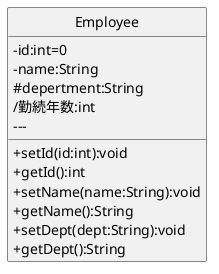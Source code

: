 @startuml
skinparam classAttributeIconSize 0
' class A <<stereotype>>{} 
' class B {
' - 属性１:int
' - 属性２:String
' }
' class C {
' ---
' + 操作１():void
' + 操作２():String
' }
' class D {
' - 属性１:int
' - 属性２:String
' ---
' + 操作１():void
' + 操作２():String
' }
class Employee{
- id:int=0
- name:String
#depertment:String
/勤続年数:int
    ---
+setId(id:int):void
+getId():int
+setName(name:String):void
+getName():String
+setDept(dept:String):void
+getDept():String
}
hide Employee circle
@enduml
